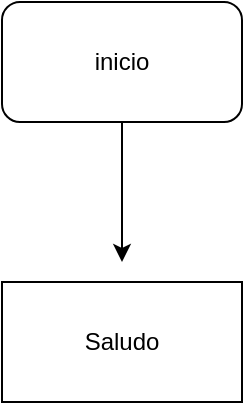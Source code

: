 <mxfile version="21.6.5" type="github">
  <diagram name="Página-1" id="RV3uaWwgxY9gexgOD0gL">
    <mxGraphModel dx="1099" dy="1162" grid="1" gridSize="10" guides="1" tooltips="1" connect="1" arrows="1" fold="1" page="1" pageScale="1" pageWidth="827" pageHeight="1169" math="0" shadow="0">
      <root>
        <mxCell id="0" />
        <mxCell id="1" parent="0" />
        <mxCell id="OnU-YwyqA6t2gNk62qNB-1" value="inicio" style="rounded=1;whiteSpace=wrap;html=1;" vertex="1" parent="1">
          <mxGeometry x="240" y="100" width="120" height="60" as="geometry" />
        </mxCell>
        <mxCell id="OnU-YwyqA6t2gNk62qNB-2" value="" style="endArrow=classic;html=1;rounded=0;" edge="1" parent="1" source="OnU-YwyqA6t2gNk62qNB-1">
          <mxGeometry width="50" height="50" relative="1" as="geometry">
            <mxPoint x="390" y="580" as="sourcePoint" />
            <mxPoint x="300" y="230" as="targetPoint" />
          </mxGeometry>
        </mxCell>
        <mxCell id="OnU-YwyqA6t2gNk62qNB-4" value="Saludo" style="rounded=0;whiteSpace=wrap;html=1;" vertex="1" parent="1">
          <mxGeometry x="240" y="240" width="120" height="60" as="geometry" />
        </mxCell>
      </root>
    </mxGraphModel>
  </diagram>
</mxfile>
